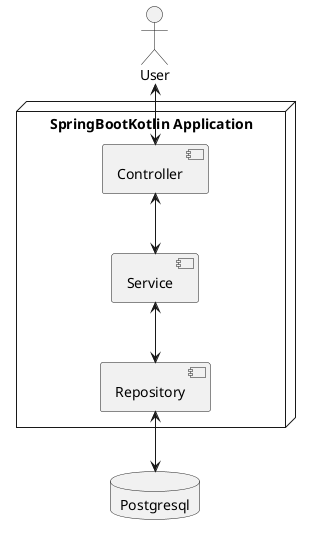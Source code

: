 @startuml

actor "User" as user
node "SpringBootKotlin Application" {
    component "Controller" as controller
    component "Service" as service
    component "Repository" as repository
}
database "Postgresql" as database

user <--> controller
controller <--> service
service <--> repository
repository <--> database

@enduml